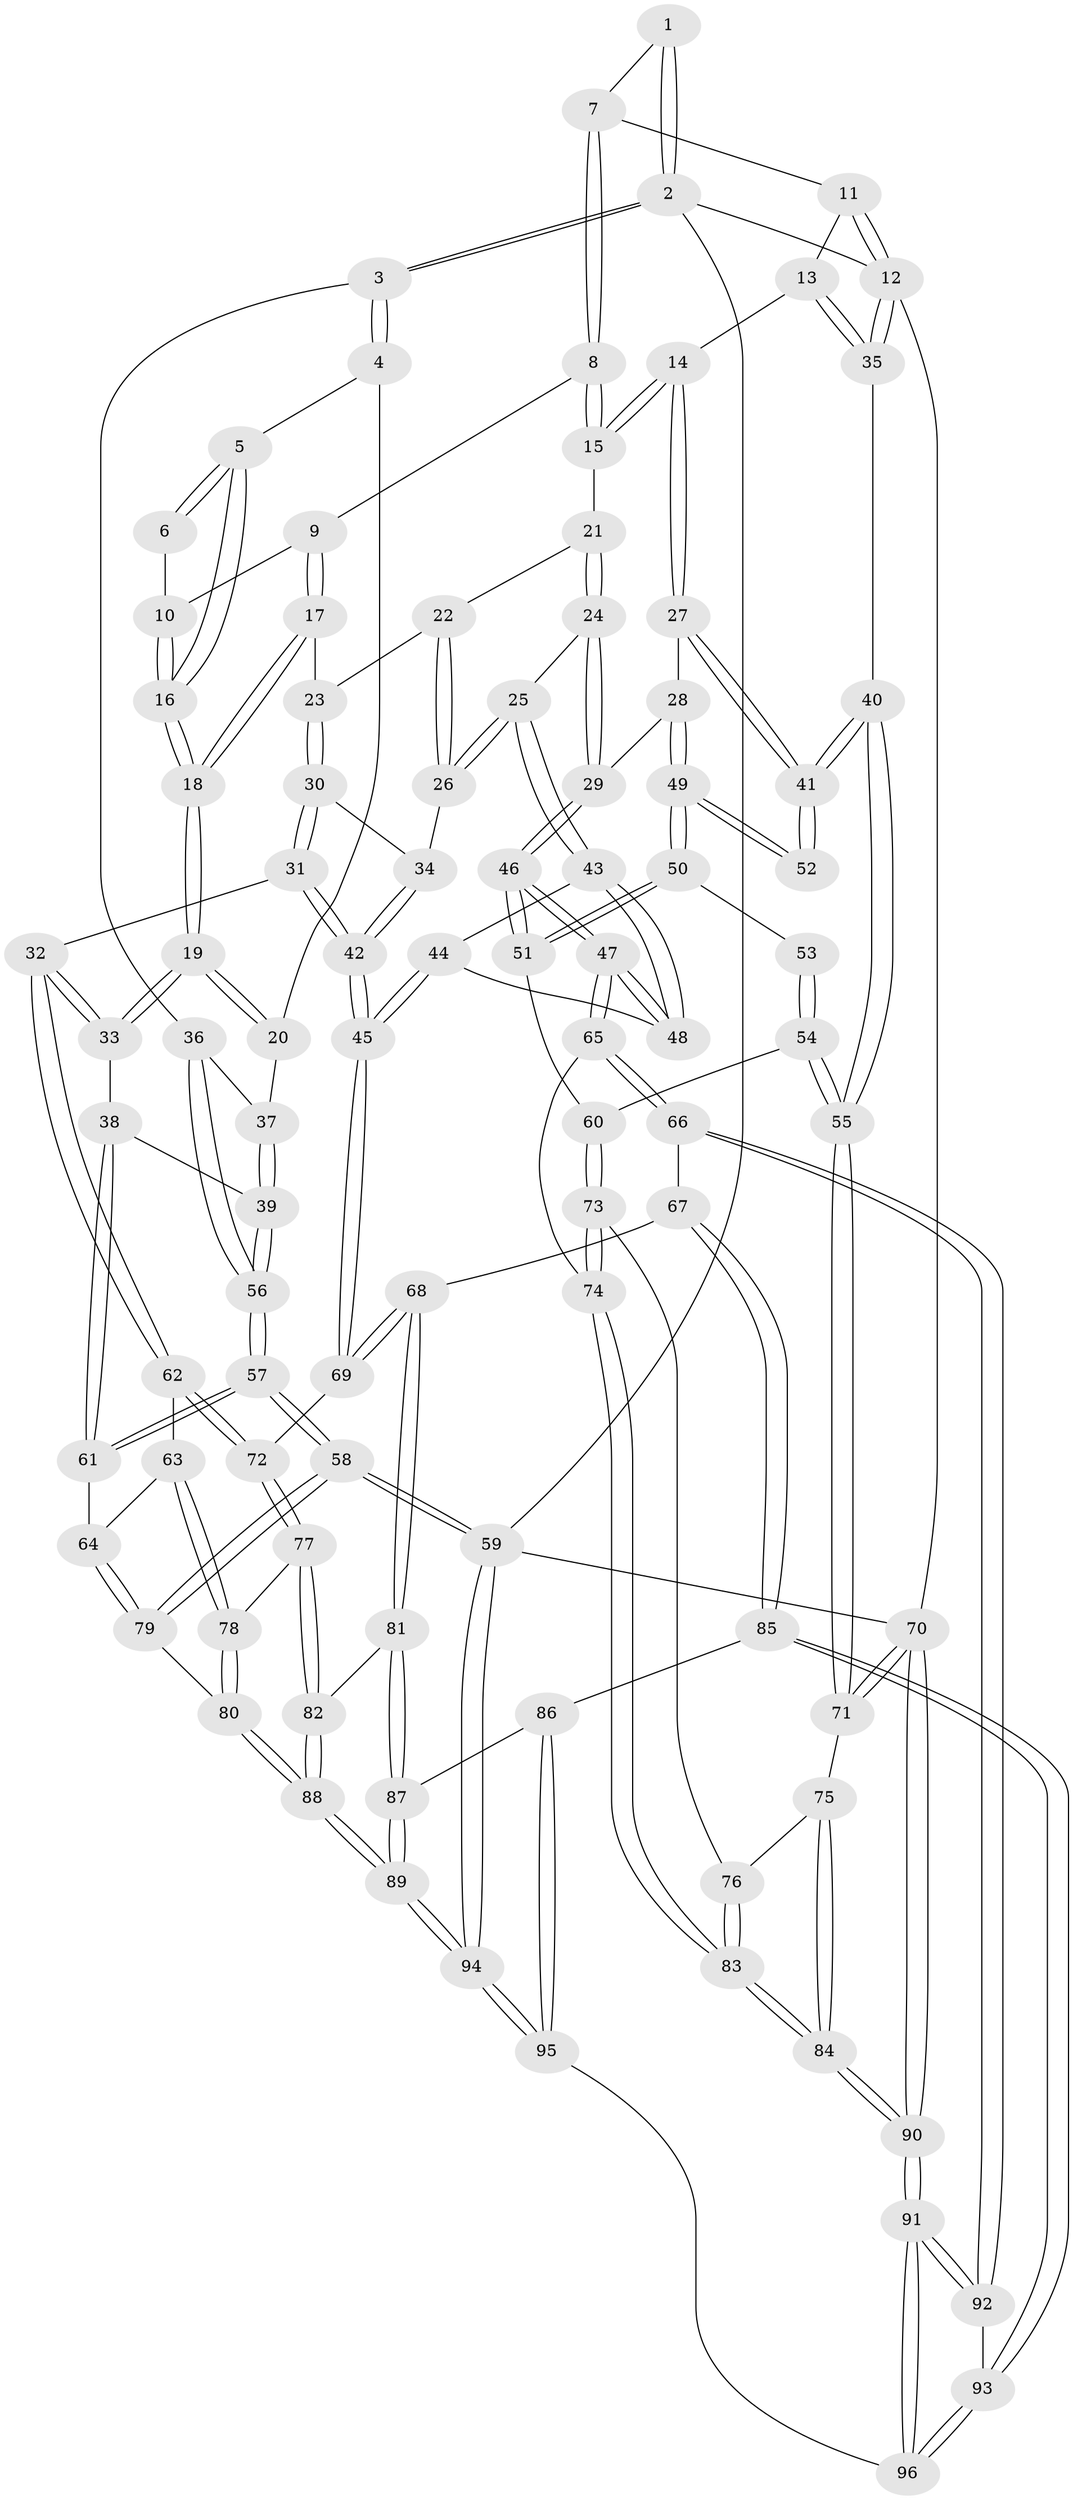 // Generated by graph-tools (version 1.1) at 2025/03/03/09/25 03:03:20]
// undirected, 96 vertices, 237 edges
graph export_dot {
graph [start="1"]
  node [color=gray90,style=filled];
  1 [pos="+0.2890345650438236+0"];
  2 [pos="+0+0"];
  3 [pos="+0+0"];
  4 [pos="+0.15722278438655826+0.13353366631719685"];
  5 [pos="+0.18181404474667698+0.13197895518413585"];
  6 [pos="+0.27861497559081544+0"];
  7 [pos="+0.7091680946075632+0"];
  8 [pos="+0.6791512221854905+0.0061080080947494165"];
  9 [pos="+0.42400853838971253+0.12927989239888826"];
  10 [pos="+0.40049414297147534+0.11736237860107958"];
  11 [pos="+0.7148816017087104+0"];
  12 [pos="+1+0"];
  13 [pos="+0.9990301582543213+0.21151535843661984"];
  14 [pos="+0.8762581631638107+0.2613583089919325"];
  15 [pos="+0.679260967708271+0.00673513116430303"];
  16 [pos="+0.21991596470576333+0.1707878609512971"];
  17 [pos="+0.4144918535647412+0.22953391589403935"];
  18 [pos="+0.25882081222689834+0.2654291926008114"];
  19 [pos="+0.23845236502994374+0.37242428758366564"];
  20 [pos="+0.05596559298177039+0.25048397869279976"];
  21 [pos="+0.6284181019826306+0.18725024320074385"];
  22 [pos="+0.4814240732096836+0.24800962115963604"];
  23 [pos="+0.42628637242181944+0.24392650203205427"];
  24 [pos="+0.6343657037625651+0.343796070750706"];
  25 [pos="+0.5877694466653496+0.3616514424683026"];
  26 [pos="+0.5612929666838914+0.3566265137027499"];
  27 [pos="+0.8589191901774598+0.32854473080537594"];
  28 [pos="+0.8155488485693788+0.3855956087731045"];
  29 [pos="+0.6568171372256542+0.35820660973150564"];
  30 [pos="+0.42895393417605404+0.31271223521326286"];
  31 [pos="+0.2896563817516204+0.5080662874688904"];
  32 [pos="+0.2870445924213462+0.5070637477853248"];
  33 [pos="+0.24701028118307966+0.4760719983096249"];
  34 [pos="+0.5240020757457455+0.3595461335296137"];
  35 [pos="+1+0.10686307234684578"];
  36 [pos="+0+0.2736264978561395"];
  37 [pos="+0+0.2789228949964347"];
  38 [pos="+0.17759160159854556+0.4784847299119278"];
  39 [pos="+0.1612462243511079+0.4673747196034455"];
  40 [pos="+1+0.45657795907736864"];
  41 [pos="+1+0.430695393742486"];
  42 [pos="+0.3151892157289973+0.526397620300563"];
  43 [pos="+0.570389052239884+0.4022083031002976"];
  44 [pos="+0.544383885708603+0.43767761609531636"];
  45 [pos="+0.38410241890326274+0.5956809981674088"];
  46 [pos="+0.6434324159864381+0.616605315453097"];
  47 [pos="+0.6294568211609046+0.6277527576383773"];
  48 [pos="+0.6140080271823716+0.5792125367103487"];
  49 [pos="+0.8245372274738867+0.44123343653829356"];
  50 [pos="+0.8174719838891229+0.501479920767514"];
  51 [pos="+0.8058402070169061+0.5554043863370404"];
  52 [pos="+0.9459082936761302+0.46597873699920683"];
  53 [pos="+0.9601569069291869+0.5146840388773697"];
  54 [pos="+1+0.5549184153593957"];
  55 [pos="+1+0.5112986006255806"];
  56 [pos="+0+0.3489111942650834"];
  57 [pos="+0+0.6235981117391542"];
  58 [pos="+0+1"];
  59 [pos="+0+1"];
  60 [pos="+0.8786470099301145+0.6255992550580067"];
  61 [pos="+0+0.6268400856851232"];
  62 [pos="+0.13281530479030412+0.7103106775002077"];
  63 [pos="+0.11236949792931371+0.7149139840328027"];
  64 [pos="+0.05516009964350842+0.7132224124022294"];
  65 [pos="+0.5649143704084102+0.6971382795980301"];
  66 [pos="+0.557342906652467+0.6990457096368478"];
  67 [pos="+0.4535715831403189+0.6745731355103167"];
  68 [pos="+0.4270682258563602+0.6551793948499306"];
  69 [pos="+0.40998066321308524+0.6350100091664137"];
  70 [pos="+1+1"];
  71 [pos="+1+0.7715276875930962"];
  72 [pos="+0.18407546539901487+0.7538142716822559"];
  73 [pos="+0.9021594720206482+0.7050637723813371"];
  74 [pos="+0.7048874066290013+0.7799712912248157"];
  75 [pos="+0.9691005167078998+0.7564561647595159"];
  76 [pos="+0.9360679973603052+0.7389777462989443"];
  77 [pos="+0.2099689450062548+0.8269632466369122"];
  78 [pos="+0.13442138714692398+0.8357391706090804"];
  79 [pos="+0.054050243066188323+0.8391588446025964"];
  80 [pos="+0.10052513131836109+0.855540184005803"];
  81 [pos="+0.2236196749029071+0.8334942685369784"];
  82 [pos="+0.21743866546095636+0.8316901429087845"];
  83 [pos="+0.7728645831683505+0.9004825224630304"];
  84 [pos="+0.8208777393848902+1"];
  85 [pos="+0.38740084304459854+0.8475052262582837"];
  86 [pos="+0.28708072594333606+0.892655071329119"];
  87 [pos="+0.23629843091921932+0.8527613107875369"];
  88 [pos="+0.13010495838947023+0.9541053885650814"];
  89 [pos="+0.13240343185062659+1"];
  90 [pos="+0.8206683410397674+1"];
  91 [pos="+0.6873800663557214+1"];
  92 [pos="+0.5597772657078767+0.8305673681022567"];
  93 [pos="+0.42207975129880315+0.9934976951330075"];
  94 [pos="+0.11561145844316023+1"];
  95 [pos="+0.2866522077184523+1"];
  96 [pos="+0.4027460323409679+1"];
  1 -- 2;
  1 -- 2;
  1 -- 7;
  2 -- 3;
  2 -- 3;
  2 -- 12;
  2 -- 59;
  3 -- 4;
  3 -- 4;
  3 -- 36;
  4 -- 5;
  4 -- 20;
  5 -- 6;
  5 -- 6;
  5 -- 16;
  5 -- 16;
  6 -- 10;
  7 -- 8;
  7 -- 8;
  7 -- 11;
  8 -- 9;
  8 -- 15;
  8 -- 15;
  9 -- 10;
  9 -- 17;
  9 -- 17;
  10 -- 16;
  10 -- 16;
  11 -- 12;
  11 -- 12;
  11 -- 13;
  12 -- 35;
  12 -- 35;
  12 -- 70;
  13 -- 14;
  13 -- 35;
  13 -- 35;
  14 -- 15;
  14 -- 15;
  14 -- 27;
  14 -- 27;
  15 -- 21;
  16 -- 18;
  16 -- 18;
  17 -- 18;
  17 -- 18;
  17 -- 23;
  18 -- 19;
  18 -- 19;
  19 -- 20;
  19 -- 20;
  19 -- 33;
  19 -- 33;
  20 -- 37;
  21 -- 22;
  21 -- 24;
  21 -- 24;
  22 -- 23;
  22 -- 26;
  22 -- 26;
  23 -- 30;
  23 -- 30;
  24 -- 25;
  24 -- 29;
  24 -- 29;
  25 -- 26;
  25 -- 26;
  25 -- 43;
  25 -- 43;
  26 -- 34;
  27 -- 28;
  27 -- 41;
  27 -- 41;
  28 -- 29;
  28 -- 49;
  28 -- 49;
  29 -- 46;
  29 -- 46;
  30 -- 31;
  30 -- 31;
  30 -- 34;
  31 -- 32;
  31 -- 42;
  31 -- 42;
  32 -- 33;
  32 -- 33;
  32 -- 62;
  32 -- 62;
  33 -- 38;
  34 -- 42;
  34 -- 42;
  35 -- 40;
  36 -- 37;
  36 -- 56;
  36 -- 56;
  37 -- 39;
  37 -- 39;
  38 -- 39;
  38 -- 61;
  38 -- 61;
  39 -- 56;
  39 -- 56;
  40 -- 41;
  40 -- 41;
  40 -- 55;
  40 -- 55;
  41 -- 52;
  41 -- 52;
  42 -- 45;
  42 -- 45;
  43 -- 44;
  43 -- 48;
  43 -- 48;
  44 -- 45;
  44 -- 45;
  44 -- 48;
  45 -- 69;
  45 -- 69;
  46 -- 47;
  46 -- 47;
  46 -- 51;
  46 -- 51;
  47 -- 48;
  47 -- 48;
  47 -- 65;
  47 -- 65;
  49 -- 50;
  49 -- 50;
  49 -- 52;
  49 -- 52;
  50 -- 51;
  50 -- 51;
  50 -- 53;
  51 -- 60;
  53 -- 54;
  53 -- 54;
  54 -- 55;
  54 -- 55;
  54 -- 60;
  55 -- 71;
  55 -- 71;
  56 -- 57;
  56 -- 57;
  57 -- 58;
  57 -- 58;
  57 -- 61;
  57 -- 61;
  58 -- 59;
  58 -- 59;
  58 -- 79;
  58 -- 79;
  59 -- 94;
  59 -- 94;
  59 -- 70;
  60 -- 73;
  60 -- 73;
  61 -- 64;
  62 -- 63;
  62 -- 72;
  62 -- 72;
  63 -- 64;
  63 -- 78;
  63 -- 78;
  64 -- 79;
  64 -- 79;
  65 -- 66;
  65 -- 66;
  65 -- 74;
  66 -- 67;
  66 -- 92;
  66 -- 92;
  67 -- 68;
  67 -- 85;
  67 -- 85;
  68 -- 69;
  68 -- 69;
  68 -- 81;
  68 -- 81;
  69 -- 72;
  70 -- 71;
  70 -- 71;
  70 -- 90;
  70 -- 90;
  71 -- 75;
  72 -- 77;
  72 -- 77;
  73 -- 74;
  73 -- 74;
  73 -- 76;
  74 -- 83;
  74 -- 83;
  75 -- 76;
  75 -- 84;
  75 -- 84;
  76 -- 83;
  76 -- 83;
  77 -- 78;
  77 -- 82;
  77 -- 82;
  78 -- 80;
  78 -- 80;
  79 -- 80;
  80 -- 88;
  80 -- 88;
  81 -- 82;
  81 -- 87;
  81 -- 87;
  82 -- 88;
  82 -- 88;
  83 -- 84;
  83 -- 84;
  84 -- 90;
  84 -- 90;
  85 -- 86;
  85 -- 93;
  85 -- 93;
  86 -- 87;
  86 -- 95;
  86 -- 95;
  87 -- 89;
  87 -- 89;
  88 -- 89;
  88 -- 89;
  89 -- 94;
  89 -- 94;
  90 -- 91;
  90 -- 91;
  91 -- 92;
  91 -- 92;
  91 -- 96;
  91 -- 96;
  92 -- 93;
  93 -- 96;
  93 -- 96;
  94 -- 95;
  94 -- 95;
  95 -- 96;
}
